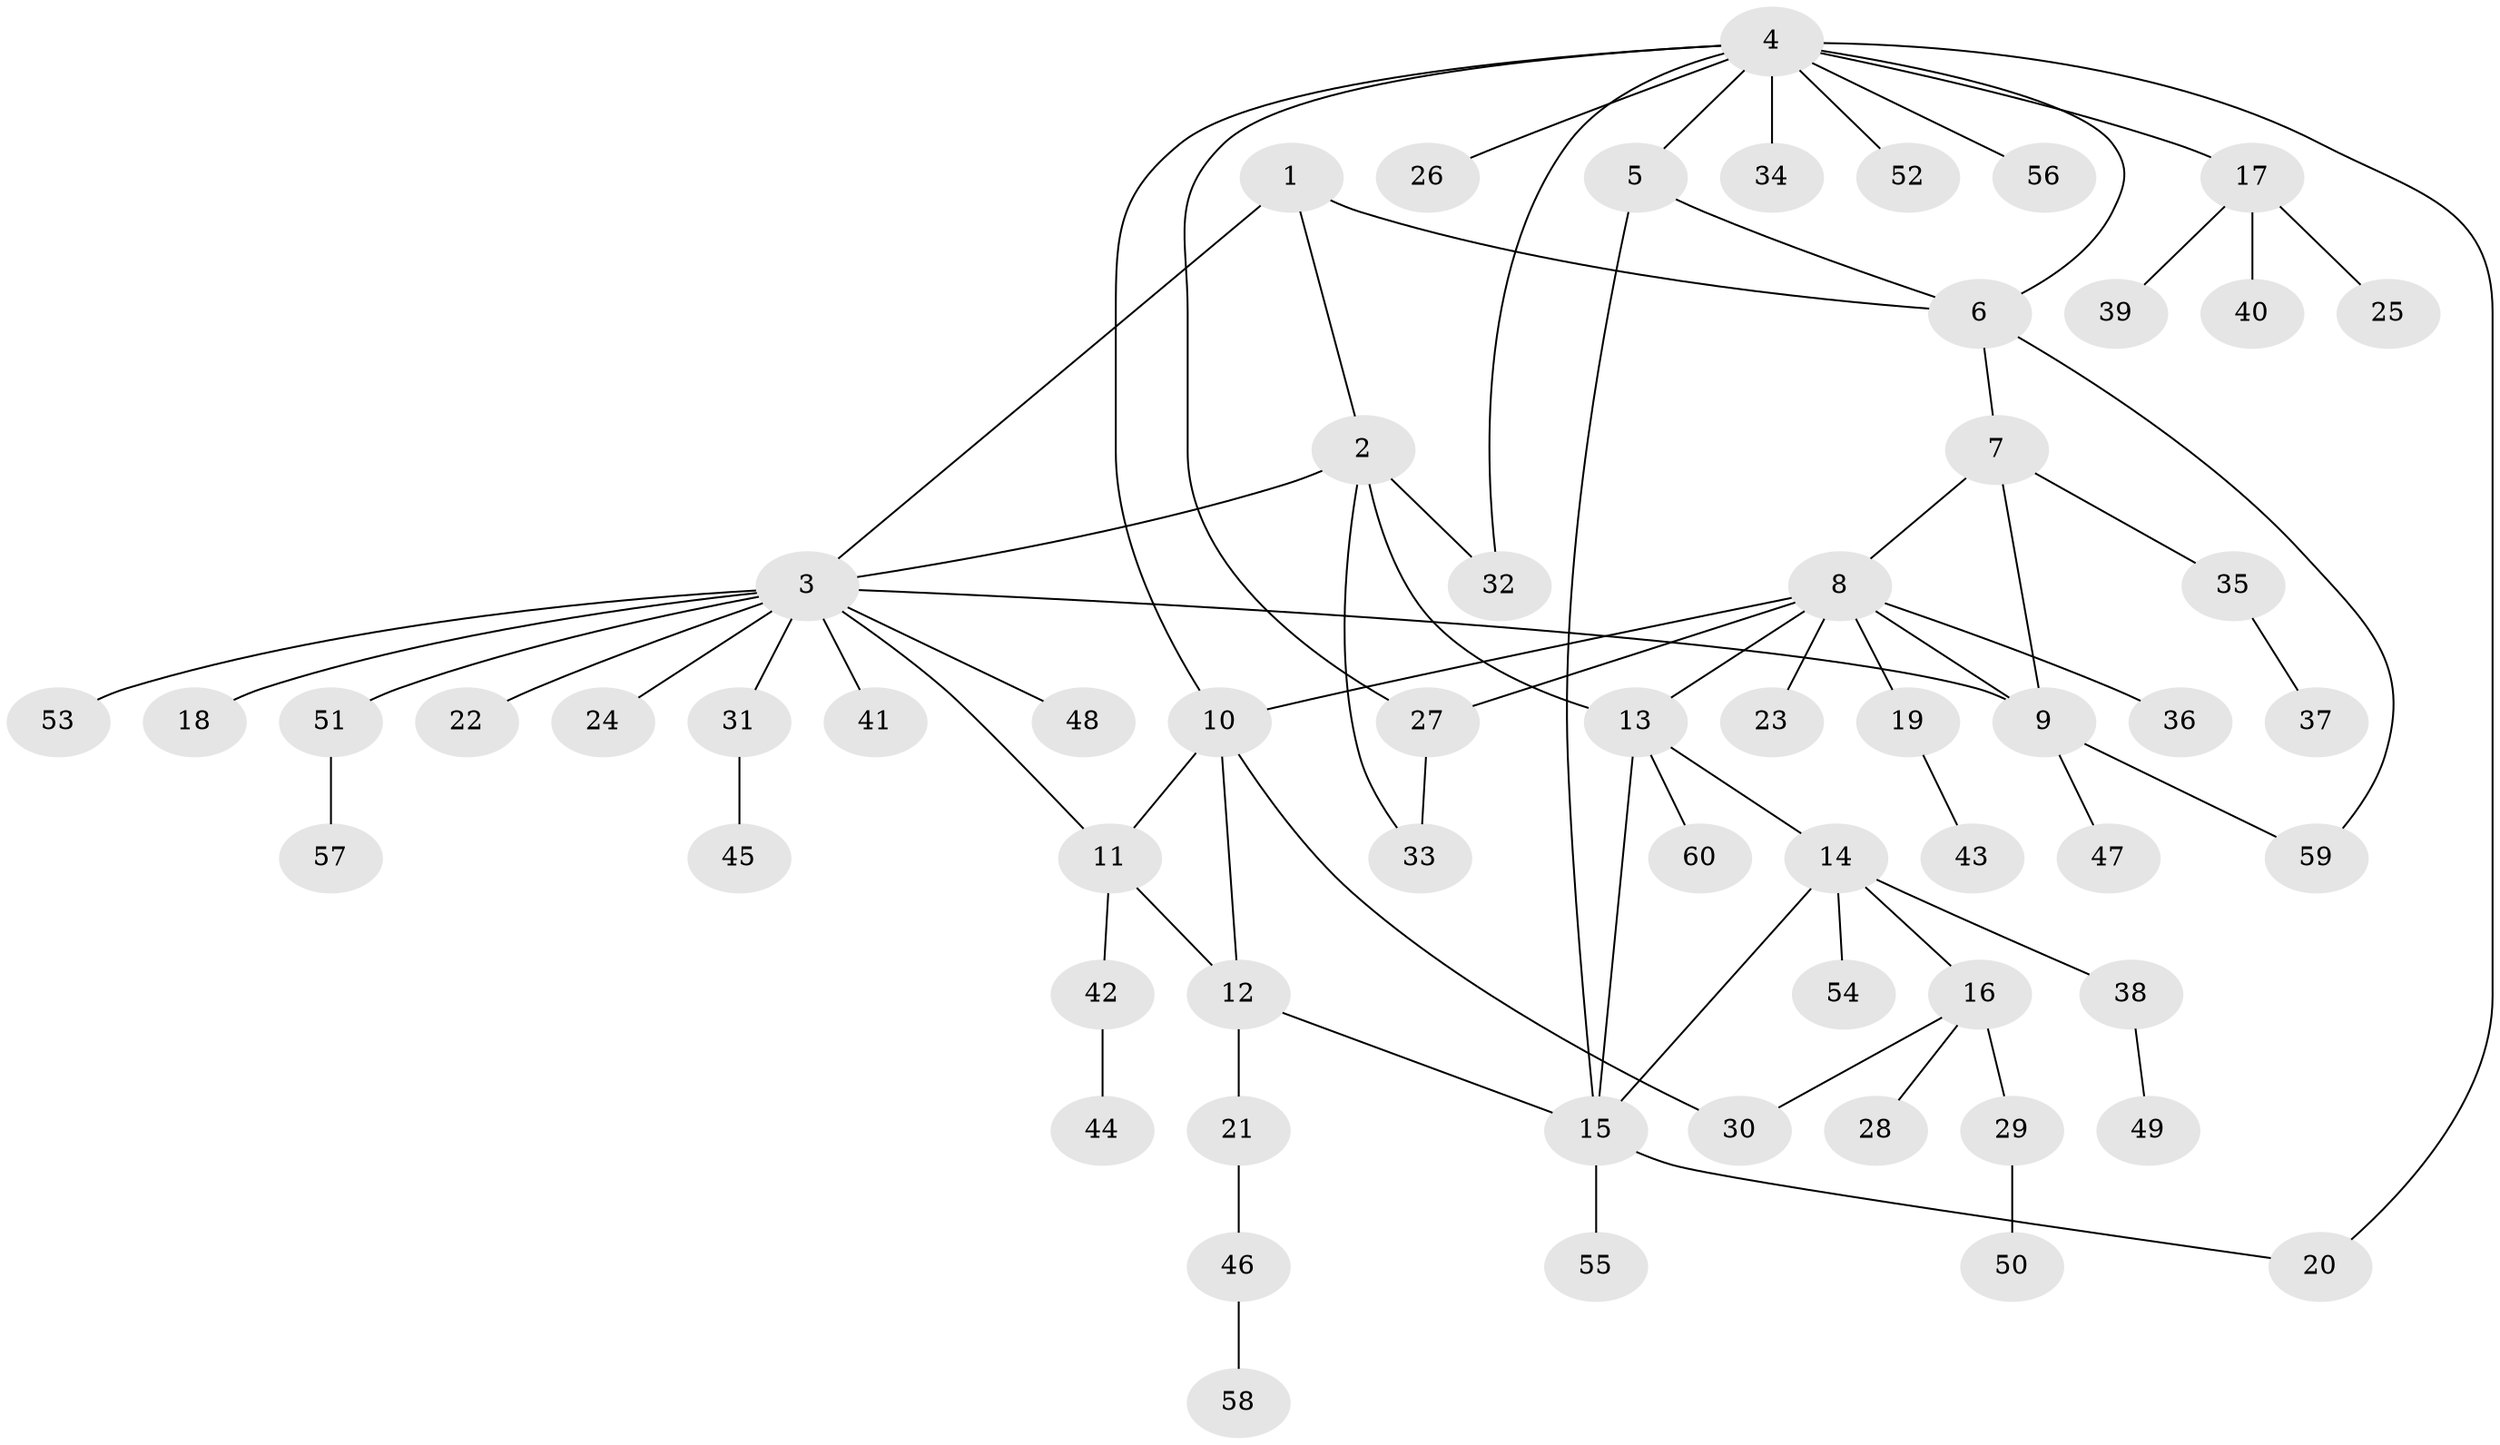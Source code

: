 // coarse degree distribution, {5: 0.09302325581395349, 4: 0.13953488372093023, 2: 0.13953488372093023, 10: 0.023255813953488372, 1: 0.46511627906976744, 7: 0.023255813953488372, 3: 0.09302325581395349, 11: 0.023255813953488372}
// Generated by graph-tools (version 1.1) at 2025/37/03/04/25 23:37:49]
// undirected, 60 vertices, 76 edges
graph export_dot {
  node [color=gray90,style=filled];
  1;
  2;
  3;
  4;
  5;
  6;
  7;
  8;
  9;
  10;
  11;
  12;
  13;
  14;
  15;
  16;
  17;
  18;
  19;
  20;
  21;
  22;
  23;
  24;
  25;
  26;
  27;
  28;
  29;
  30;
  31;
  32;
  33;
  34;
  35;
  36;
  37;
  38;
  39;
  40;
  41;
  42;
  43;
  44;
  45;
  46;
  47;
  48;
  49;
  50;
  51;
  52;
  53;
  54;
  55;
  56;
  57;
  58;
  59;
  60;
  1 -- 2;
  1 -- 3;
  1 -- 6;
  2 -- 3;
  2 -- 13;
  2 -- 32;
  2 -- 33;
  3 -- 9;
  3 -- 11;
  3 -- 18;
  3 -- 22;
  3 -- 24;
  3 -- 31;
  3 -- 41;
  3 -- 48;
  3 -- 51;
  3 -- 53;
  4 -- 5;
  4 -- 6;
  4 -- 10;
  4 -- 17;
  4 -- 20;
  4 -- 26;
  4 -- 27;
  4 -- 32;
  4 -- 34;
  4 -- 52;
  4 -- 56;
  5 -- 6;
  5 -- 15;
  6 -- 7;
  6 -- 59;
  7 -- 8;
  7 -- 9;
  7 -- 35;
  8 -- 9;
  8 -- 10;
  8 -- 13;
  8 -- 19;
  8 -- 23;
  8 -- 27;
  8 -- 36;
  9 -- 47;
  9 -- 59;
  10 -- 11;
  10 -- 12;
  10 -- 30;
  11 -- 12;
  11 -- 42;
  12 -- 15;
  12 -- 21;
  13 -- 14;
  13 -- 15;
  13 -- 60;
  14 -- 15;
  14 -- 16;
  14 -- 38;
  14 -- 54;
  15 -- 20;
  15 -- 55;
  16 -- 28;
  16 -- 29;
  16 -- 30;
  17 -- 25;
  17 -- 39;
  17 -- 40;
  19 -- 43;
  21 -- 46;
  27 -- 33;
  29 -- 50;
  31 -- 45;
  35 -- 37;
  38 -- 49;
  42 -- 44;
  46 -- 58;
  51 -- 57;
}
